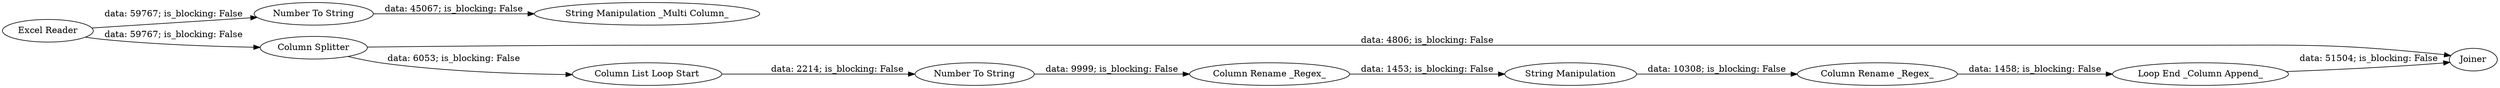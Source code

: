 digraph {
	"-3688713764488920394_10" [label="Column Rename _Regex_"]
	"-3688713764488920394_13" [label=Joiner]
	"-3688713764488920394_15" [label="Number To String"]
	"-3688713764488920394_12" [label="Loop End _Column Append_"]
	"-3688713764488920394_16" [label="Excel Reader"]
	"-3688713764488920394_11" [label="Column Rename _Regex_"]
	"-3688713764488920394_7" [label="Number To String"]
	"-3688713764488920394_6" [label="Column List Loop Start"]
	"-3688713764488920394_8" [label="String Manipulation"]
	"-3688713764488920394_9" [label="Column Splitter"]
	"-3688713764488920394_14" [label="String Manipulation _Multi Column_"]
	"-3688713764488920394_7" -> "-3688713764488920394_10" [label="data: 9999; is_blocking: False"]
	"-3688713764488920394_11" -> "-3688713764488920394_12" [label="data: 1458; is_blocking: False"]
	"-3688713764488920394_6" -> "-3688713764488920394_7" [label="data: 2214; is_blocking: False"]
	"-3688713764488920394_16" -> "-3688713764488920394_9" [label="data: 59767; is_blocking: False"]
	"-3688713764488920394_9" -> "-3688713764488920394_13" [label="data: 4806; is_blocking: False"]
	"-3688713764488920394_10" -> "-3688713764488920394_8" [label="data: 1453; is_blocking: False"]
	"-3688713764488920394_8" -> "-3688713764488920394_11" [label="data: 10308; is_blocking: False"]
	"-3688713764488920394_15" -> "-3688713764488920394_14" [label="data: 45067; is_blocking: False"]
	"-3688713764488920394_12" -> "-3688713764488920394_13" [label="data: 51504; is_blocking: False"]
	"-3688713764488920394_16" -> "-3688713764488920394_15" [label="data: 59767; is_blocking: False"]
	"-3688713764488920394_9" -> "-3688713764488920394_6" [label="data: 6053; is_blocking: False"]
	rankdir=LR
}
